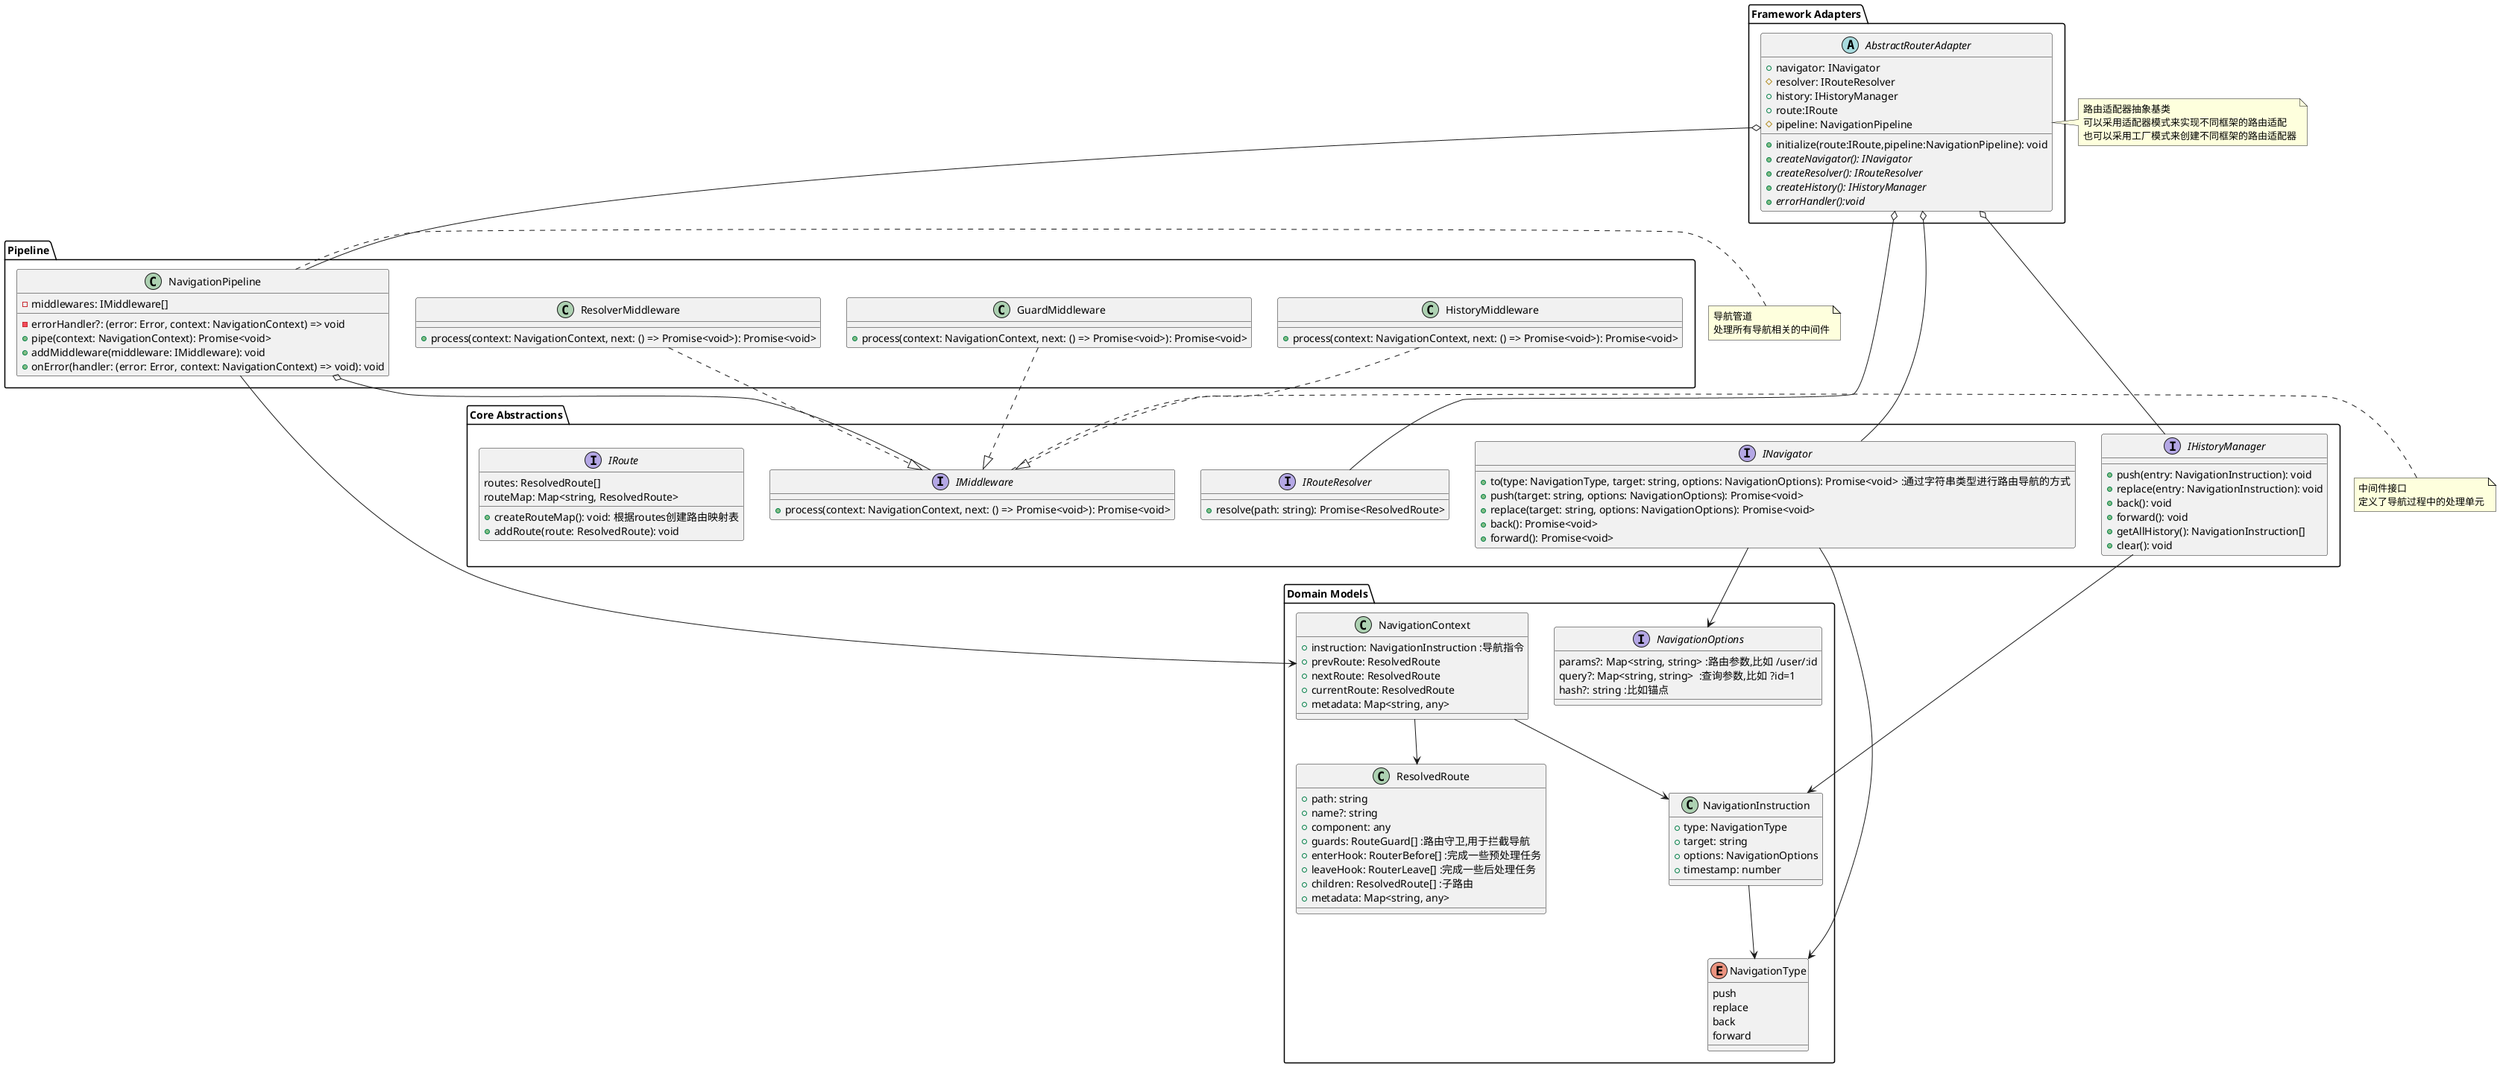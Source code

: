 @startuml 高级路由抽象设计

' 领域模型
package "Domain Models" {

    interface "NavigationOptions" {
        params?: Map<string, string> :路由参数,比如 /user/:id
        query?: Map<string, string>  :查询参数,比如 ?id=1
        hash?: string :比如锚点
    }
    enum "NavigationType" {
        push
        replace
        back
        forward
    }

    class "NavigationContext" {
        +instruction: NavigationInstruction :导航指令
        +prevRoute: ResolvedRoute
        +nextRoute: ResolvedRoute
        +currentRoute: ResolvedRoute
        +metadata: Map<string, any>
    }

    class "NavigationInstruction" {
        +type: NavigationType
        +target: string
        +options: NavigationOptions
        +timestamp: number
    }

    class "ResolvedRoute" {
        +path: string
        +name?: string
        +component: any
        +guards: RouteGuard[] :路由守卫,用于拦截导航
        +enterHook: RouterBefore[] :完成一些预处理任务
        +leaveHook: RouterLeave[] :完成一些后处理任务
        +children: ResolvedRoute[] :子路由
        +metadata: Map<string, any>
    }
}

' 核心逻辑抽象
package "Core Abstractions" {

    ' 导航器，使用有两种方式进行编程式路由导航
    interface "INavigator" {
        +to(type: NavigationType, target: string, options: NavigationOptions): Promise<void> :通过字符串类型进行路由导航的方式
        +push(target: string, options: NavigationOptions): Promise<void>
        +replace(target: string, options: NavigationOptions): Promise<void>
        +back(): Promise<void>
        +forward(): Promise<void>
    }
    ' 路由解析器，用于解析路由路径
    interface "IRouteResolver" {
        +resolve(path: string): Promise<ResolvedRoute>
    }

    interface "IMiddleware" {
        ' 执行此中间件逻辑
        +process(context: NavigationContext, next: () => Promise<void>): Promise<void>
    }

    interface "IHistoryManager" {
        +push(entry: NavigationInstruction): void
        +replace(entry: NavigationInstruction): void
        +back(): void
        +forward(): void
        +getAllHistory(): NavigationInstruction[]
        +clear(): void
    }

    interface "IRoute" {
        routes: ResolvedRoute[]
        routeMap: Map<string, ResolvedRoute>
        +createRouteMap(): void: 根据routes创建路由映射表
        +addRoute(route: ResolvedRoute): void
    }
}



package "Pipeline" {
    class "NavigationPipeline" {
        -middlewares: IMiddleware[]
        -errorHandler?: (error: Error, context: NavigationContext) => void
        +pipe(context: NavigationContext): Promise<void>
        +addMiddleware(middleware: IMiddleware): void
        +onError(handler: (error: Error, context: NavigationContext) => void): void
    }
    ' 路由守卫中间件
    class "GuardMiddleware" {
        +process(context: NavigationContext, next: () => Promise<void>): Promise<void>
    }
    '
    class "ResolverMiddleware" {
        +process(context: NavigationContext, next: () => Promise<void>): Promise<void>
    }
    class "HistoryMiddleware" {
        +process(context: NavigationContext, next: () => Promise<void>): Promise<void>
    }
}


package "Framework Adapters" {
    abstract class "AbstractRouterAdapter" {
        +navigator: INavigator
        #resolver: IRouteResolver
        +history: IHistoryManager
        +route:IRoute
        #pipeline: NavigationPipeline
        +initialize(route:IRoute,pipeline:NavigationPipeline): void
        +{abstract} createNavigator(): INavigator
        +{abstract} createResolver(): IRouteResolver
        +{abstract} createHistory(): IHistoryManager
        +{abstract} errorHandler():void
    }
}

' 关系定义


NavigationPipeline o-- IMiddleware
AbstractRouterAdapter o-- INavigator
AbstractRouterAdapter o-- IRouteResolver
AbstractRouterAdapter o-- NavigationPipeline
AbstractRouterAdapter o-- IHistoryManager

GuardMiddleware ..|> IMiddleware
ResolverMiddleware ..|> IMiddleware
HistoryMiddleware ..|> IMiddleware

NavigationContext --> NavigationInstruction
NavigationContext --> ResolvedRoute
NavigationInstruction --> NavigationType
NavigationPipeline --> NavigationContext

INavigator --> NavigationType
INavigator --> NavigationOptions
IHistoryManager --> NavigationInstruction

note right of NavigationPipeline
    导航管道
    处理所有导航相关的中间件
end note

note right of IMiddleware
    中间件接口
    定义了导航过程中的处理单元
end note

note right of AbstractRouterAdapter
    路由适配器抽象基类
    可以采用适配器模式来实现不同框架的路由适配
    也可以采用工厂模式来创建不同框架的路由适配器
end note

@enduml
